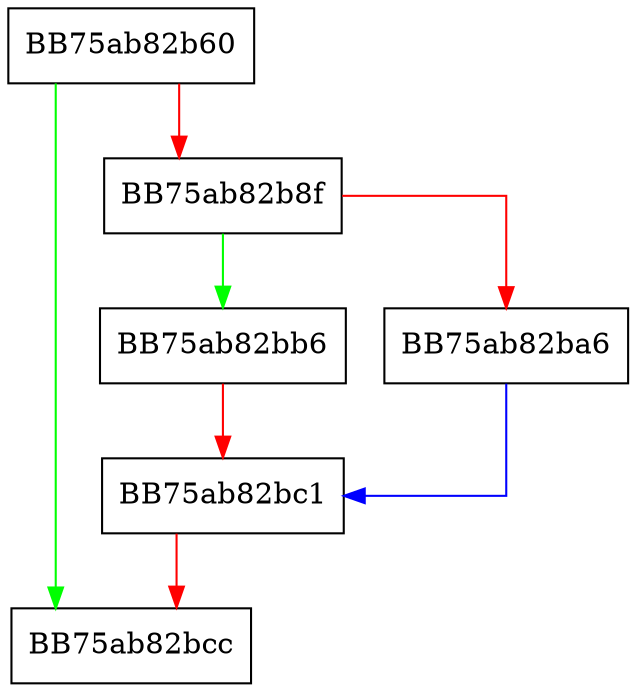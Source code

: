 digraph _Do_call {
  node [shape="box"];
  graph [splines=ortho];
  BB75ab82b60 -> BB75ab82bcc [color="green"];
  BB75ab82b60 -> BB75ab82b8f [color="red"];
  BB75ab82b8f -> BB75ab82bb6 [color="green"];
  BB75ab82b8f -> BB75ab82ba6 [color="red"];
  BB75ab82ba6 -> BB75ab82bc1 [color="blue"];
  BB75ab82bb6 -> BB75ab82bc1 [color="red"];
  BB75ab82bc1 -> BB75ab82bcc [color="red"];
}